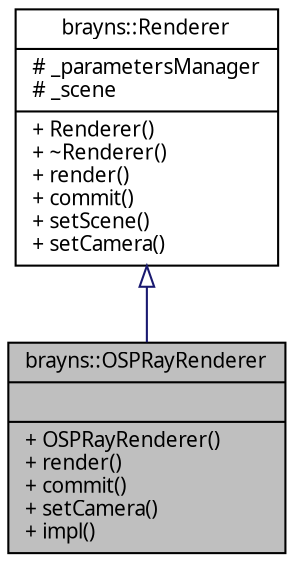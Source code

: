 digraph "brayns::OSPRayRenderer"
{
  edge [fontname="Sans",fontsize="10",labelfontname="Sans",labelfontsize="10"];
  node [fontname="Sans",fontsize="10",shape=record];
  Node1 [label="{brayns::OSPRayRenderer\n||+ OSPRayRenderer()\l+ render()\l+ commit()\l+ setCamera()\l+ impl()\l}",height=0.2,width=0.4,color="black", fillcolor="grey75", style="filled" fontcolor="black"];
  Node2 -> Node1 [dir="back",color="midnightblue",fontsize="10",style="solid",arrowtail="onormal",fontname="Sans"];
  Node2 [label="{brayns::Renderer\n|# _parametersManager\l# _scene\l|+ Renderer()\l+ ~Renderer()\l+ render()\l+ commit()\l+ setScene()\l+ setCamera()\l}",height=0.2,width=0.4,color="black", fillcolor="white", style="filled",URL="$classbrayns_1_1_renderer.html"];
}
